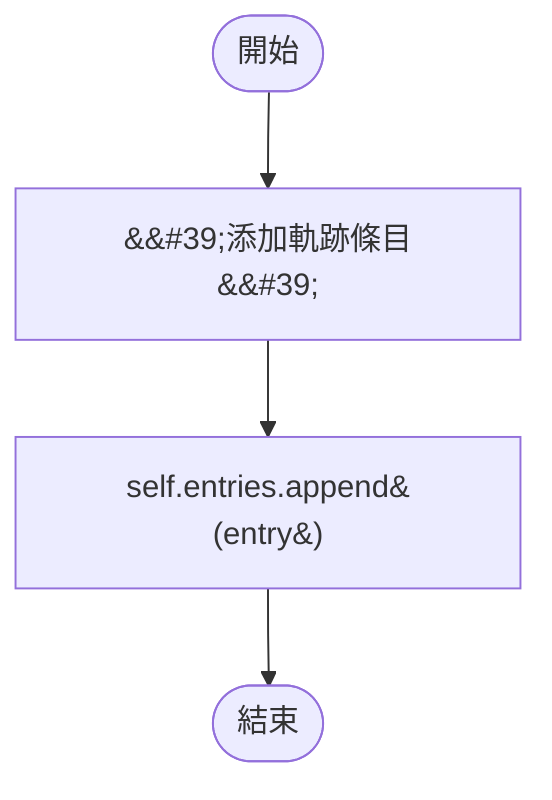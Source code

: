 flowchart TB
    n1([開始])
    n2([結束])
    n3[&amp;&#35;39;添加軌跡條目&amp;&#35;39;]
    n4[self.entries.append&#40;entry&#41;]
    n1 --> n3
    n3 --> n4
    n4 --> n2